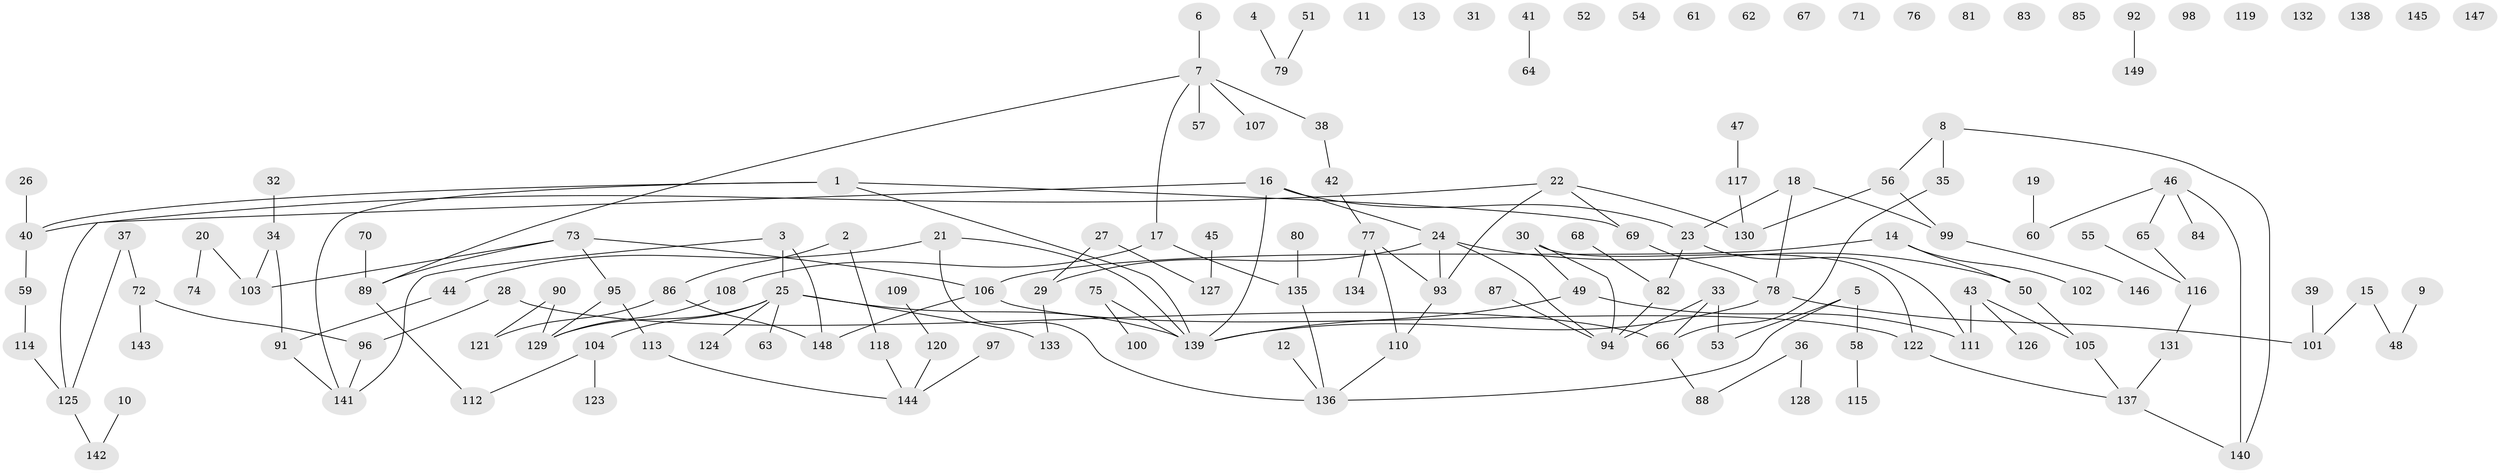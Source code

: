// Generated by graph-tools (version 1.1) at 2025/49/03/09/25 03:49:10]
// undirected, 149 vertices, 158 edges
graph export_dot {
graph [start="1"]
  node [color=gray90,style=filled];
  1;
  2;
  3;
  4;
  5;
  6;
  7;
  8;
  9;
  10;
  11;
  12;
  13;
  14;
  15;
  16;
  17;
  18;
  19;
  20;
  21;
  22;
  23;
  24;
  25;
  26;
  27;
  28;
  29;
  30;
  31;
  32;
  33;
  34;
  35;
  36;
  37;
  38;
  39;
  40;
  41;
  42;
  43;
  44;
  45;
  46;
  47;
  48;
  49;
  50;
  51;
  52;
  53;
  54;
  55;
  56;
  57;
  58;
  59;
  60;
  61;
  62;
  63;
  64;
  65;
  66;
  67;
  68;
  69;
  70;
  71;
  72;
  73;
  74;
  75;
  76;
  77;
  78;
  79;
  80;
  81;
  82;
  83;
  84;
  85;
  86;
  87;
  88;
  89;
  90;
  91;
  92;
  93;
  94;
  95;
  96;
  97;
  98;
  99;
  100;
  101;
  102;
  103;
  104;
  105;
  106;
  107;
  108;
  109;
  110;
  111;
  112;
  113;
  114;
  115;
  116;
  117;
  118;
  119;
  120;
  121;
  122;
  123;
  124;
  125;
  126;
  127;
  128;
  129;
  130;
  131;
  132;
  133;
  134;
  135;
  136;
  137;
  138;
  139;
  140;
  141;
  142;
  143;
  144;
  145;
  146;
  147;
  148;
  149;
  1 -- 40;
  1 -- 69;
  1 -- 139;
  1 -- 141;
  2 -- 86;
  2 -- 118;
  3 -- 25;
  3 -- 141;
  3 -- 148;
  4 -- 79;
  5 -- 53;
  5 -- 58;
  5 -- 136;
  6 -- 7;
  7 -- 17;
  7 -- 38;
  7 -- 57;
  7 -- 89;
  7 -- 107;
  8 -- 35;
  8 -- 56;
  8 -- 140;
  9 -- 48;
  10 -- 142;
  12 -- 136;
  14 -- 50;
  14 -- 102;
  14 -- 106;
  15 -- 48;
  15 -- 101;
  16 -- 23;
  16 -- 24;
  16 -- 125;
  16 -- 139;
  17 -- 108;
  17 -- 135;
  18 -- 23;
  18 -- 78;
  18 -- 99;
  19 -- 60;
  20 -- 74;
  20 -- 103;
  21 -- 44;
  21 -- 136;
  21 -- 139;
  22 -- 40;
  22 -- 69;
  22 -- 93;
  22 -- 130;
  23 -- 82;
  23 -- 111;
  24 -- 29;
  24 -- 50;
  24 -- 93;
  24 -- 94;
  25 -- 63;
  25 -- 104;
  25 -- 124;
  25 -- 129;
  25 -- 133;
  25 -- 139;
  26 -- 40;
  27 -- 29;
  27 -- 127;
  28 -- 66;
  28 -- 96;
  29 -- 133;
  30 -- 49;
  30 -- 94;
  30 -- 122;
  32 -- 34;
  33 -- 53;
  33 -- 66;
  33 -- 94;
  34 -- 91;
  34 -- 103;
  35 -- 66;
  36 -- 88;
  36 -- 128;
  37 -- 72;
  37 -- 125;
  38 -- 42;
  39 -- 101;
  40 -- 59;
  41 -- 64;
  42 -- 77;
  43 -- 105;
  43 -- 111;
  43 -- 126;
  44 -- 91;
  45 -- 127;
  46 -- 60;
  46 -- 65;
  46 -- 84;
  46 -- 140;
  47 -- 117;
  49 -- 111;
  49 -- 139;
  50 -- 105;
  51 -- 79;
  55 -- 116;
  56 -- 99;
  56 -- 130;
  58 -- 115;
  59 -- 114;
  65 -- 116;
  66 -- 88;
  68 -- 82;
  69 -- 78;
  70 -- 89;
  72 -- 96;
  72 -- 143;
  73 -- 89;
  73 -- 95;
  73 -- 103;
  73 -- 106;
  75 -- 100;
  75 -- 139;
  77 -- 93;
  77 -- 110;
  77 -- 134;
  78 -- 101;
  78 -- 139;
  80 -- 135;
  82 -- 94;
  86 -- 121;
  86 -- 148;
  87 -- 94;
  89 -- 112;
  90 -- 121;
  90 -- 129;
  91 -- 141;
  92 -- 149;
  93 -- 110;
  95 -- 113;
  95 -- 129;
  96 -- 141;
  97 -- 144;
  99 -- 146;
  104 -- 112;
  104 -- 123;
  105 -- 137;
  106 -- 122;
  106 -- 148;
  108 -- 129;
  109 -- 120;
  110 -- 136;
  113 -- 144;
  114 -- 125;
  116 -- 131;
  117 -- 130;
  118 -- 144;
  120 -- 144;
  122 -- 137;
  125 -- 142;
  131 -- 137;
  135 -- 136;
  137 -- 140;
}

